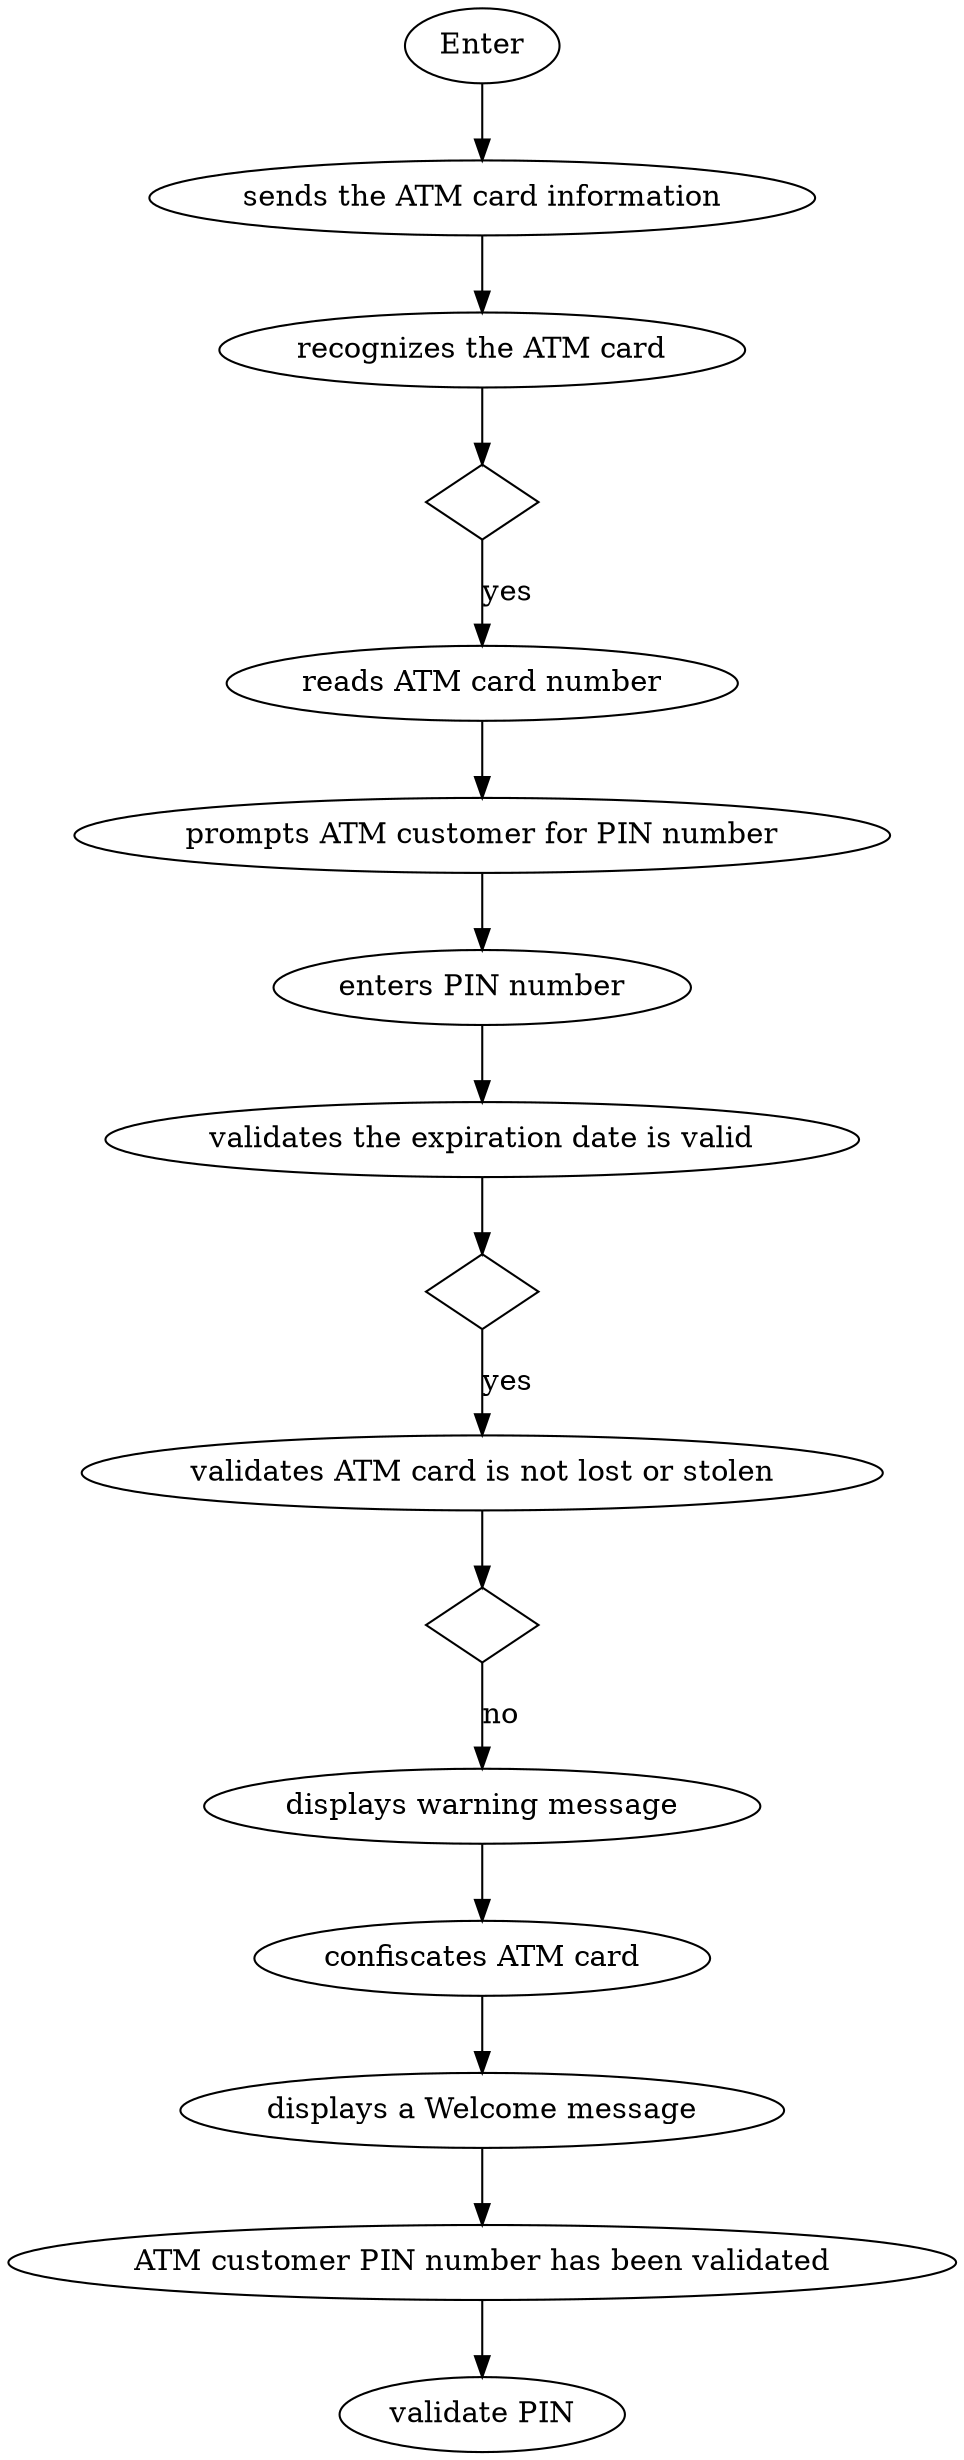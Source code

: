 digraph{
name= "Validate PIN"
	0 [type = "Start" , label = "Enter"]
	1 [type = "card reader" , label = "sends the ATM card information"]
	2 [type = "System" , label = "recognizes the ATM card"]
	3 [type = "C" , label = "",shape=diamond]
	4 [type = "System" , label = "reads ATM card number"]
	5 [type = "System" , label = "prompts ATM customer for PIN number"]
	6 [type = "ATM customer" , label = "enters PIN number"]
	7 [type = "System" , label = "validates the expiration date is valid"]
	8 [type = "C" , label = "",shape=diamond]
	9 [type = "System" , label = "validates ATM card is not lost or stolen"]
	10 [type = "C" , label = "",shape=diamond]
	11 [type = "System" , label = "displays warning message"]
	12 [type = "System" , label = "confiscates ATM card"]
	13 [type = "System" , label = "displays a Welcome message"]
	14 [type = "System" , label = "ATM customer PIN number has been validated"]
	15 [type = "Pre" , label = "validate PIN"]

	0->1[type = "D",label = ""]
	1->2[type = "D",label = ""]
	2->3[type = "D",label = ""]
	3->4[type = "C",label = "yes"]
	4->5[type = "D",label = ""]
	5->6[type = "D",label = ""]
	6->7[type = "D",label = ""]
	7->8[type = "D",label = ""]
	8->9[type = "C",label = "yes"]
	9->10[type = "D",label = ""]
	10->11[type = "C",label = "no"]
	11->12[type = "D",label = ""]
	12->13[type = "D",label = ""]
	13->14[type = "D",label = ""]
	14->15[type = "D",label = ""]

}
